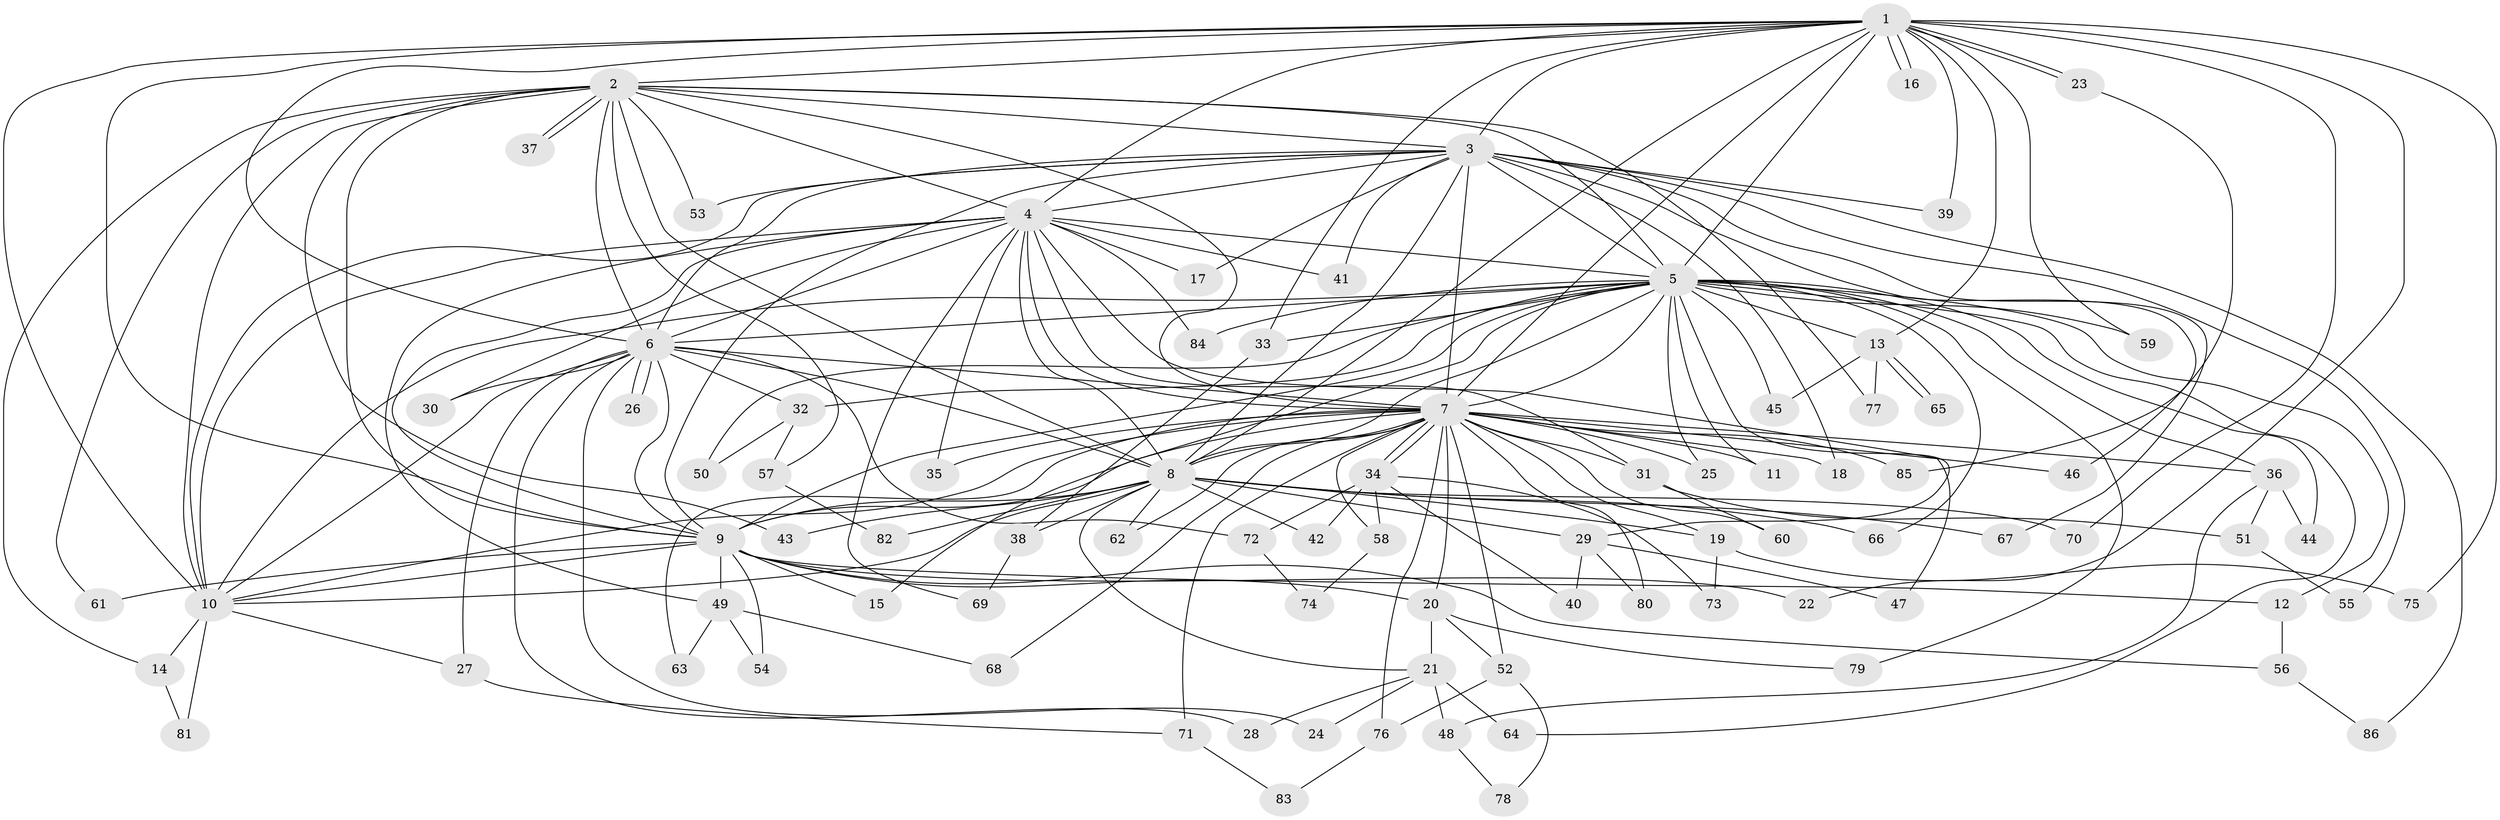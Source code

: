// Generated by graph-tools (version 1.1) at 2025/49/03/09/25 03:49:44]
// undirected, 86 vertices, 197 edges
graph export_dot {
graph [start="1"]
  node [color=gray90,style=filled];
  1;
  2;
  3;
  4;
  5;
  6;
  7;
  8;
  9;
  10;
  11;
  12;
  13;
  14;
  15;
  16;
  17;
  18;
  19;
  20;
  21;
  22;
  23;
  24;
  25;
  26;
  27;
  28;
  29;
  30;
  31;
  32;
  33;
  34;
  35;
  36;
  37;
  38;
  39;
  40;
  41;
  42;
  43;
  44;
  45;
  46;
  47;
  48;
  49;
  50;
  51;
  52;
  53;
  54;
  55;
  56;
  57;
  58;
  59;
  60;
  61;
  62;
  63;
  64;
  65;
  66;
  67;
  68;
  69;
  70;
  71;
  72;
  73;
  74;
  75;
  76;
  77;
  78;
  79;
  80;
  81;
  82;
  83;
  84;
  85;
  86;
  1 -- 2;
  1 -- 3;
  1 -- 4;
  1 -- 5;
  1 -- 6;
  1 -- 7;
  1 -- 8;
  1 -- 9;
  1 -- 10;
  1 -- 13;
  1 -- 16;
  1 -- 16;
  1 -- 22;
  1 -- 23;
  1 -- 23;
  1 -- 33;
  1 -- 39;
  1 -- 59;
  1 -- 70;
  1 -- 75;
  2 -- 3;
  2 -- 4;
  2 -- 5;
  2 -- 6;
  2 -- 7;
  2 -- 8;
  2 -- 9;
  2 -- 10;
  2 -- 14;
  2 -- 37;
  2 -- 37;
  2 -- 43;
  2 -- 53;
  2 -- 57;
  2 -- 61;
  2 -- 77;
  3 -- 4;
  3 -- 5;
  3 -- 6;
  3 -- 7;
  3 -- 8;
  3 -- 9;
  3 -- 10;
  3 -- 17;
  3 -- 18;
  3 -- 39;
  3 -- 41;
  3 -- 53;
  3 -- 55;
  3 -- 67;
  3 -- 85;
  3 -- 86;
  4 -- 5;
  4 -- 6;
  4 -- 7;
  4 -- 8;
  4 -- 9;
  4 -- 10;
  4 -- 17;
  4 -- 30;
  4 -- 31;
  4 -- 35;
  4 -- 41;
  4 -- 47;
  4 -- 49;
  4 -- 69;
  4 -- 84;
  5 -- 6;
  5 -- 7;
  5 -- 8;
  5 -- 9;
  5 -- 10;
  5 -- 11;
  5 -- 12;
  5 -- 13;
  5 -- 15;
  5 -- 25;
  5 -- 29;
  5 -- 32;
  5 -- 33;
  5 -- 36;
  5 -- 44;
  5 -- 45;
  5 -- 50;
  5 -- 59;
  5 -- 64;
  5 -- 66;
  5 -- 79;
  5 -- 84;
  6 -- 7;
  6 -- 8;
  6 -- 9;
  6 -- 10;
  6 -- 24;
  6 -- 26;
  6 -- 26;
  6 -- 27;
  6 -- 28;
  6 -- 30;
  6 -- 32;
  6 -- 72;
  7 -- 8;
  7 -- 9;
  7 -- 10;
  7 -- 11;
  7 -- 18;
  7 -- 19;
  7 -- 20;
  7 -- 25;
  7 -- 31;
  7 -- 34;
  7 -- 34;
  7 -- 35;
  7 -- 36;
  7 -- 46;
  7 -- 52;
  7 -- 58;
  7 -- 60;
  7 -- 62;
  7 -- 63;
  7 -- 68;
  7 -- 71;
  7 -- 76;
  7 -- 80;
  7 -- 85;
  8 -- 9;
  8 -- 10;
  8 -- 19;
  8 -- 21;
  8 -- 29;
  8 -- 38;
  8 -- 42;
  8 -- 43;
  8 -- 62;
  8 -- 66;
  8 -- 67;
  8 -- 70;
  8 -- 82;
  9 -- 10;
  9 -- 12;
  9 -- 15;
  9 -- 20;
  9 -- 22;
  9 -- 49;
  9 -- 54;
  9 -- 56;
  9 -- 61;
  10 -- 14;
  10 -- 27;
  10 -- 81;
  12 -- 56;
  13 -- 45;
  13 -- 65;
  13 -- 65;
  13 -- 77;
  14 -- 81;
  19 -- 73;
  19 -- 75;
  20 -- 21;
  20 -- 52;
  20 -- 79;
  21 -- 24;
  21 -- 28;
  21 -- 48;
  21 -- 64;
  23 -- 46;
  27 -- 71;
  29 -- 40;
  29 -- 47;
  29 -- 80;
  31 -- 51;
  31 -- 60;
  32 -- 50;
  32 -- 57;
  33 -- 38;
  34 -- 40;
  34 -- 42;
  34 -- 58;
  34 -- 72;
  34 -- 73;
  36 -- 44;
  36 -- 48;
  36 -- 51;
  38 -- 69;
  48 -- 78;
  49 -- 54;
  49 -- 63;
  49 -- 68;
  51 -- 55;
  52 -- 76;
  52 -- 78;
  56 -- 86;
  57 -- 82;
  58 -- 74;
  71 -- 83;
  72 -- 74;
  76 -- 83;
}
